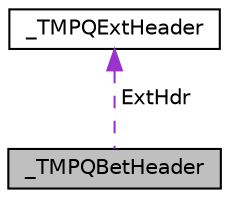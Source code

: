 digraph G
{
  edge [fontname="Helvetica",fontsize="10",labelfontname="Helvetica",labelfontsize="10"];
  node [fontname="Helvetica",fontsize="10",shape=record];
  Node1 [label="_TMPQBetHeader",height=0.2,width=0.4,color="black", fillcolor="grey75", style="filled" fontcolor="black"];
  Node2 -> Node1 [dir="back",color="darkorchid3",fontsize="10",style="dashed",label=" ExtHdr" ,fontname="Helvetica"];
  Node2 [label="_TMPQExtHeader",height=0.2,width=0.4,color="black", fillcolor="white", style="filled",URL="$struct___t_m_p_q_ext_header.html"];
}

